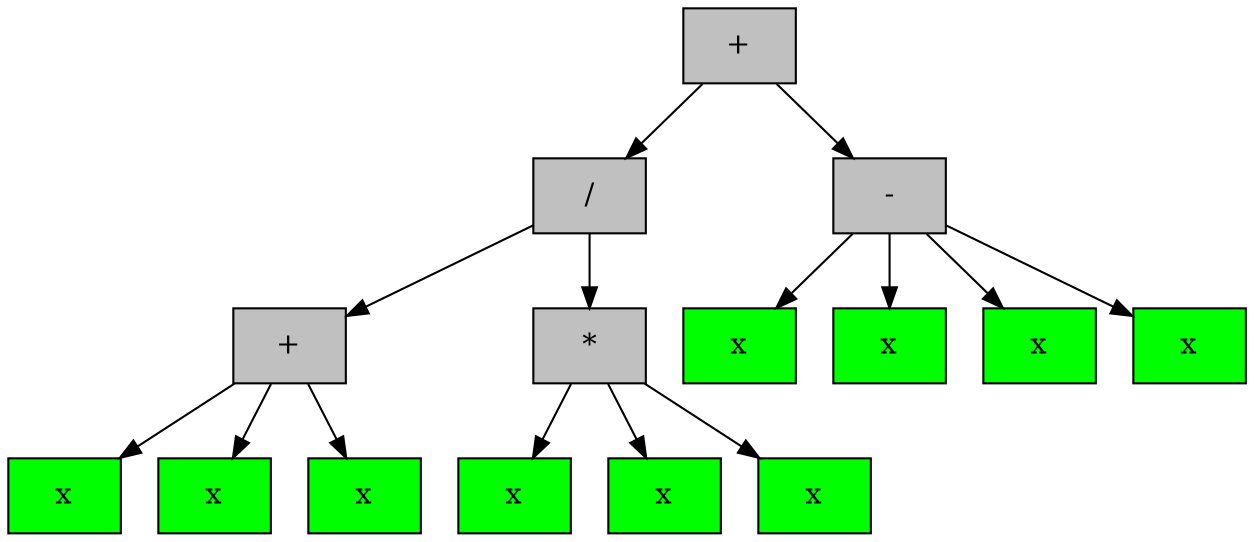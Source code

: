 digraph G {
9 [style = filled, label="+", shape = box, fillcolor="grey"];
9->4;
4 [style = filled, label="/", shape = box, fillcolor="grey"];
4->1;
1 [style = filled, label="+", shape = box, fillcolor="grey"];
1->0;
0 [style = filled, label="x", shape = box, fillcolor="green"];
1->2;
2 [style = filled, label="x", shape = box, fillcolor="green"];
1->3;
3 [style = filled, label="x", shape = box, fillcolor="green"];
4->6;
6 [style = filled, label="*", shape = box, fillcolor="grey"];
6->5;
5 [style = filled, label="x", shape = box, fillcolor="green"];
6->7;
7 [style = filled, label="x", shape = box, fillcolor="green"];
6->8;
8 [style = filled, label="x", shape = box, fillcolor="green"];
9->11;
11 [style = filled, label="-", shape = box, fillcolor="grey"];
11->10;
10 [style = filled, label="x", shape = box, fillcolor="green"];
11->12;
12 [style = filled, label="x", shape = box, fillcolor="green"];
11->13;
13 [style = filled, label="x", shape = box, fillcolor="green"];
11->14;
14 [style = filled, label="x", shape = box, fillcolor="green"];

}
